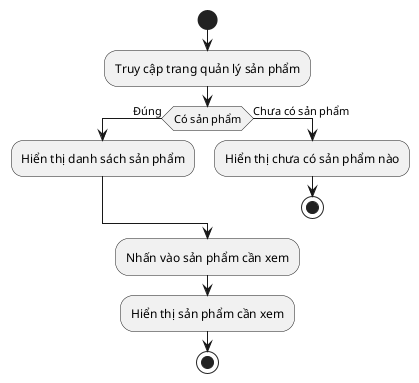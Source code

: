 @startuml
start

:Truy cập trang quản lý sản phẩm;
if (Có sản phẩm) then (Đúng)
    :Hiển thị danh sách sản phẩm;
else (Chưa có sản phẩm)
    :Hiển thị chưa có sản phẩm nào;
    stop
endif
:Nhấn vào sản phẩm cần xem;
:Hiển thị sản phẩm cần xem;



stop
@enduml